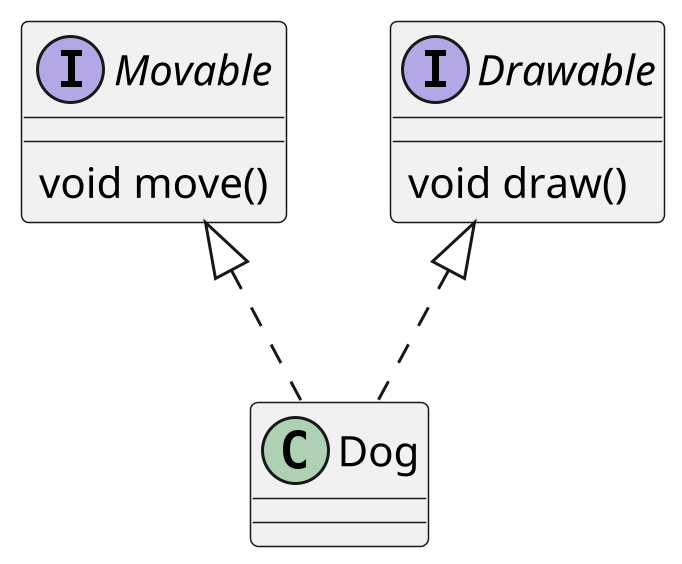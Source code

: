 @startuml
scale 3
'interface Drawable {
'	void draw()
'}
'
'interface Movable {
'	void draw()
'}
'
'class House implements Drawable {
'    @override
'	void draw()
'}
'class Rectangle implements Drawable {
'    @override
'	void draw()
'}
'
'class Car implements Drawable, Movable {
'    @override
'	void draw()
interface Movable {
  void move()
}

interface Drawable {
  void draw()
}


class Dog implements Drawable, Movable
}
@enduml